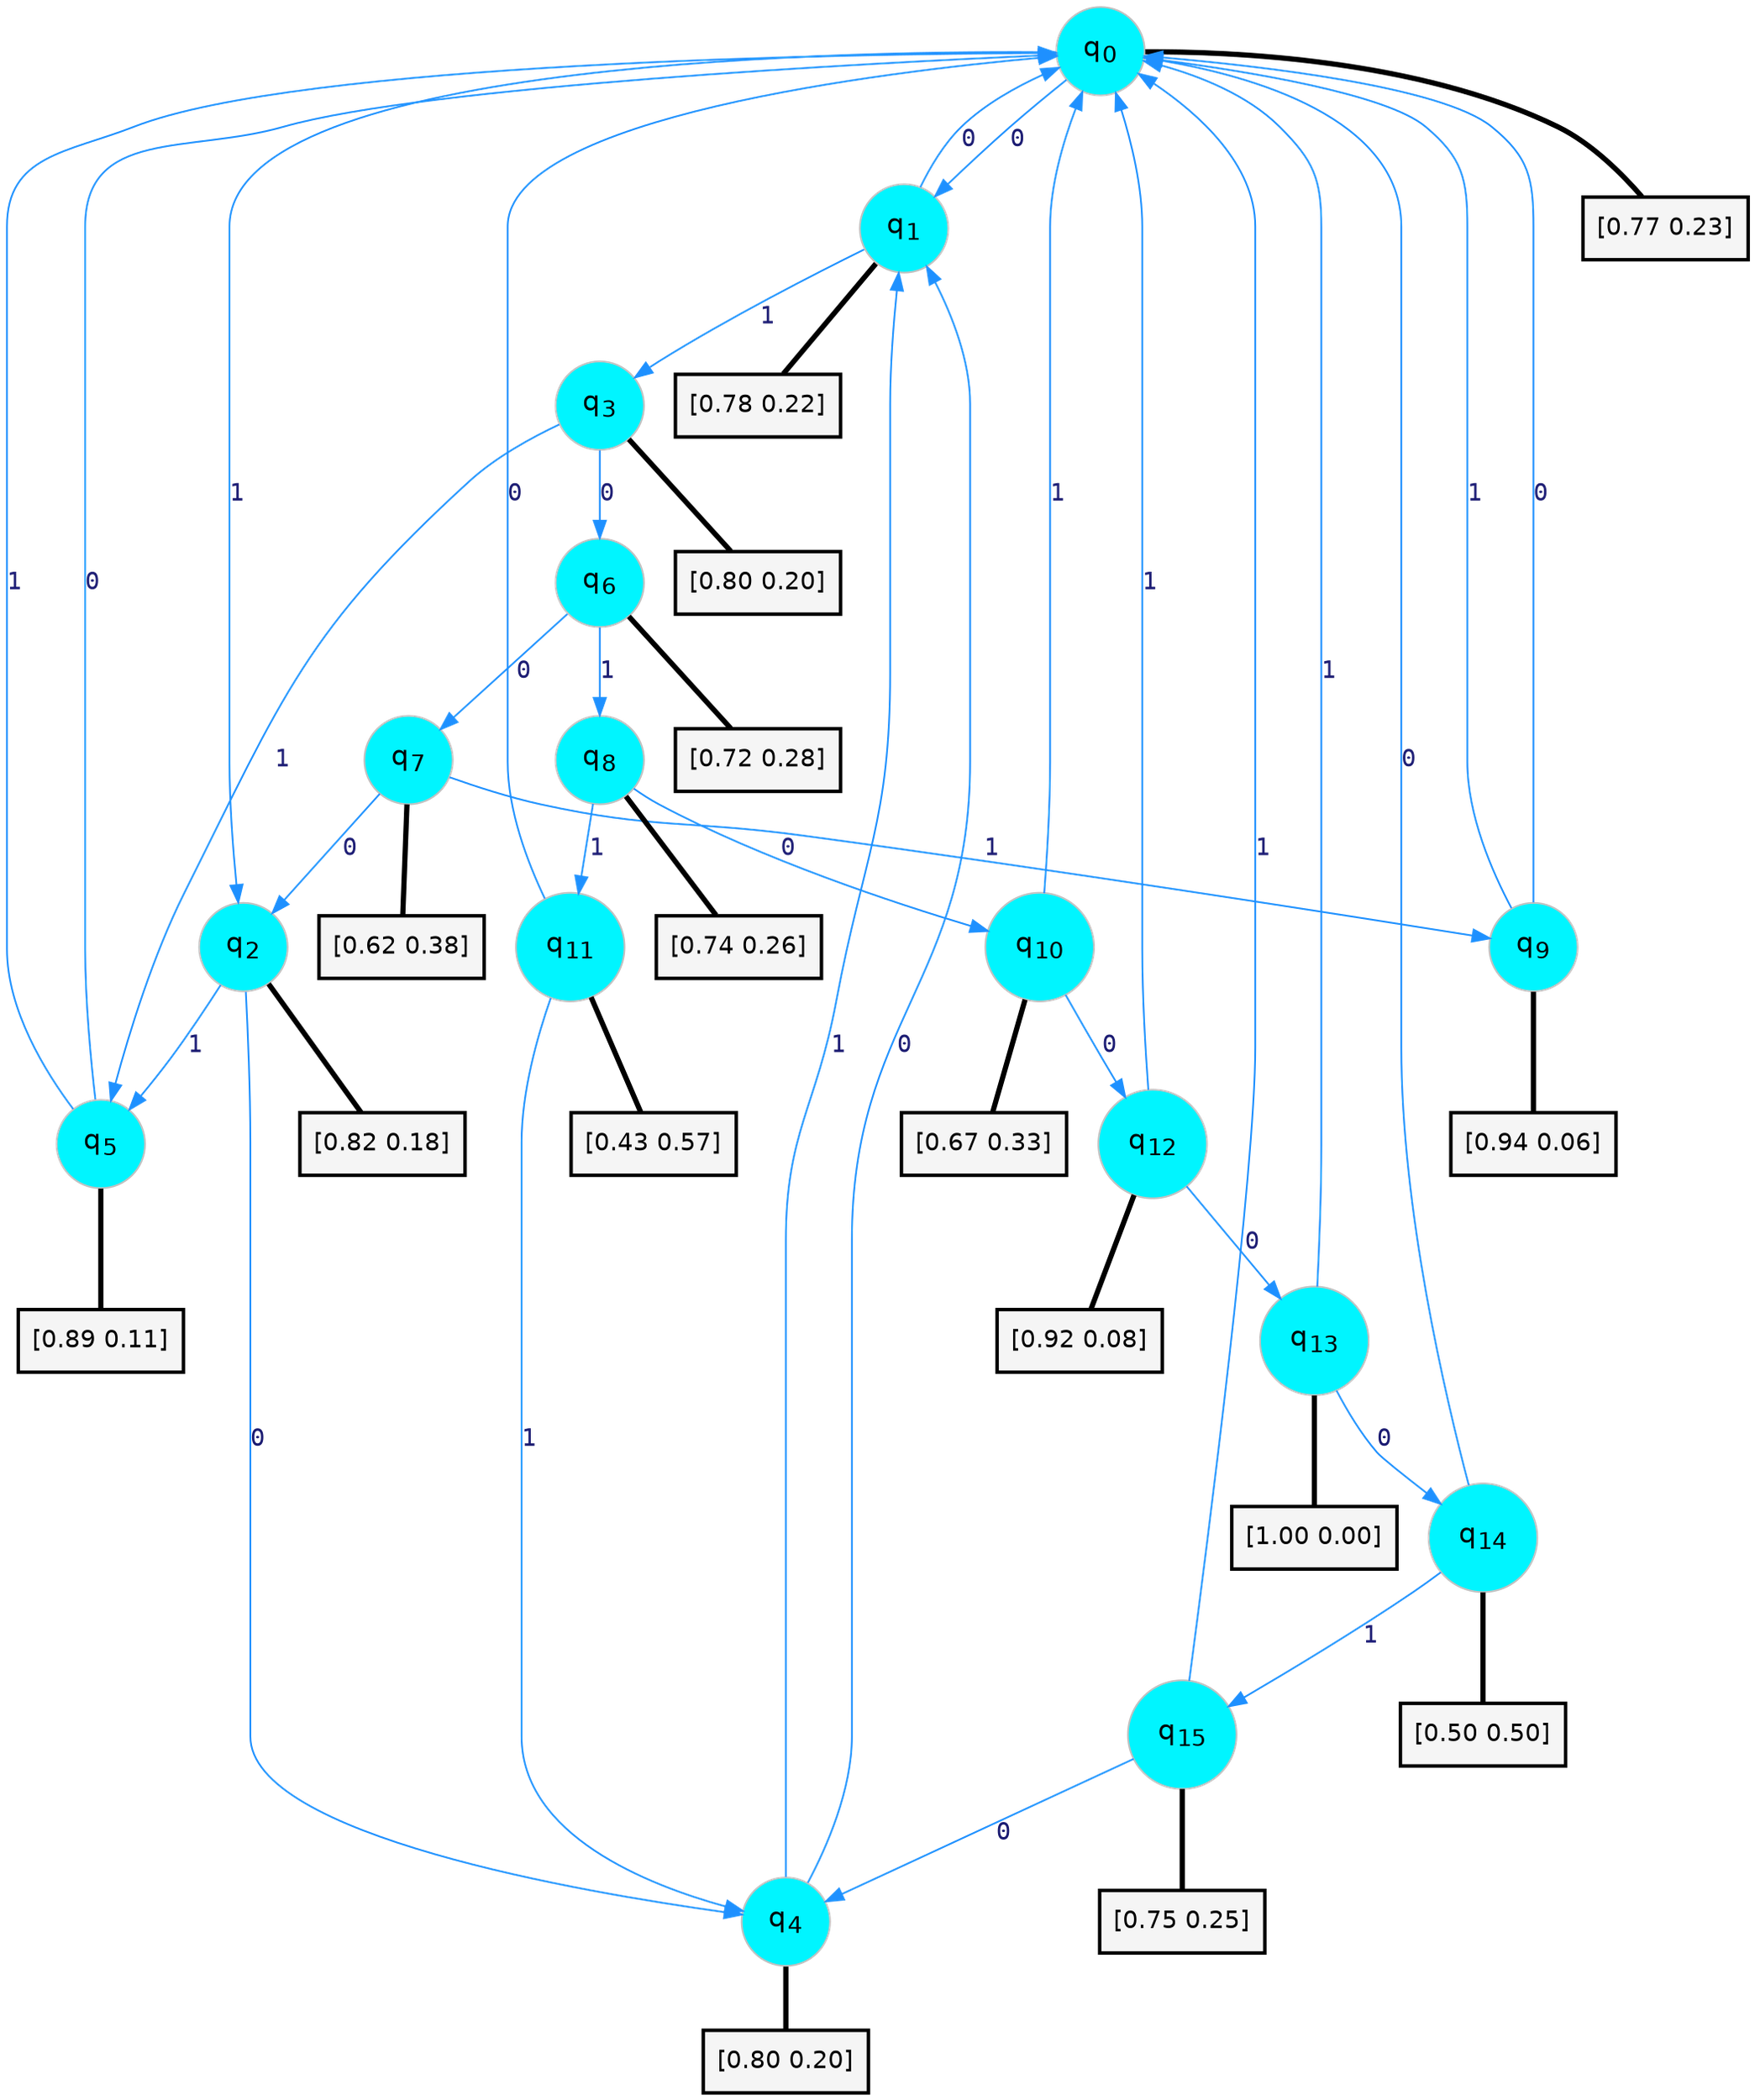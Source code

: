 digraph G {
graph [
bgcolor=transparent, dpi=300, rankdir=TD, size="40,25"];
node [
color=gray, fillcolor=turquoise1, fontcolor=black, fontname=Helvetica, fontsize=16, fontweight=bold, shape=circle, style=filled];
edge [
arrowsize=1, color=dodgerblue1, fontcolor=midnightblue, fontname=courier, fontweight=bold, penwidth=1, style=solid, weight=20];
0[label=<q<SUB>0</SUB>>];
1[label=<q<SUB>1</SUB>>];
2[label=<q<SUB>2</SUB>>];
3[label=<q<SUB>3</SUB>>];
4[label=<q<SUB>4</SUB>>];
5[label=<q<SUB>5</SUB>>];
6[label=<q<SUB>6</SUB>>];
7[label=<q<SUB>7</SUB>>];
8[label=<q<SUB>8</SUB>>];
9[label=<q<SUB>9</SUB>>];
10[label=<q<SUB>10</SUB>>];
11[label=<q<SUB>11</SUB>>];
12[label=<q<SUB>12</SUB>>];
13[label=<q<SUB>13</SUB>>];
14[label=<q<SUB>14</SUB>>];
15[label=<q<SUB>15</SUB>>];
16[label="[0.77 0.23]", shape=box,fontcolor=black, fontname=Helvetica, fontsize=14, penwidth=2, fillcolor=whitesmoke,color=black];
17[label="[0.78 0.22]", shape=box,fontcolor=black, fontname=Helvetica, fontsize=14, penwidth=2, fillcolor=whitesmoke,color=black];
18[label="[0.82 0.18]", shape=box,fontcolor=black, fontname=Helvetica, fontsize=14, penwidth=2, fillcolor=whitesmoke,color=black];
19[label="[0.80 0.20]", shape=box,fontcolor=black, fontname=Helvetica, fontsize=14, penwidth=2, fillcolor=whitesmoke,color=black];
20[label="[0.80 0.20]", shape=box,fontcolor=black, fontname=Helvetica, fontsize=14, penwidth=2, fillcolor=whitesmoke,color=black];
21[label="[0.89 0.11]", shape=box,fontcolor=black, fontname=Helvetica, fontsize=14, penwidth=2, fillcolor=whitesmoke,color=black];
22[label="[0.72 0.28]", shape=box,fontcolor=black, fontname=Helvetica, fontsize=14, penwidth=2, fillcolor=whitesmoke,color=black];
23[label="[0.62 0.38]", shape=box,fontcolor=black, fontname=Helvetica, fontsize=14, penwidth=2, fillcolor=whitesmoke,color=black];
24[label="[0.74 0.26]", shape=box,fontcolor=black, fontname=Helvetica, fontsize=14, penwidth=2, fillcolor=whitesmoke,color=black];
25[label="[0.94 0.06]", shape=box,fontcolor=black, fontname=Helvetica, fontsize=14, penwidth=2, fillcolor=whitesmoke,color=black];
26[label="[0.67 0.33]", shape=box,fontcolor=black, fontname=Helvetica, fontsize=14, penwidth=2, fillcolor=whitesmoke,color=black];
27[label="[0.43 0.57]", shape=box,fontcolor=black, fontname=Helvetica, fontsize=14, penwidth=2, fillcolor=whitesmoke,color=black];
28[label="[0.92 0.08]", shape=box,fontcolor=black, fontname=Helvetica, fontsize=14, penwidth=2, fillcolor=whitesmoke,color=black];
29[label="[1.00 0.00]", shape=box,fontcolor=black, fontname=Helvetica, fontsize=14, penwidth=2, fillcolor=whitesmoke,color=black];
30[label="[0.50 0.50]", shape=box,fontcolor=black, fontname=Helvetica, fontsize=14, penwidth=2, fillcolor=whitesmoke,color=black];
31[label="[0.75 0.25]", shape=box,fontcolor=black, fontname=Helvetica, fontsize=14, penwidth=2, fillcolor=whitesmoke,color=black];
0->1 [label=0];
0->2 [label=1];
0->16 [arrowhead=none, penwidth=3,color=black];
1->0 [label=0];
1->3 [label=1];
1->17 [arrowhead=none, penwidth=3,color=black];
2->4 [label=0];
2->5 [label=1];
2->18 [arrowhead=none, penwidth=3,color=black];
3->6 [label=0];
3->5 [label=1];
3->19 [arrowhead=none, penwidth=3,color=black];
4->1 [label=0];
4->1 [label=1];
4->20 [arrowhead=none, penwidth=3,color=black];
5->0 [label=0];
5->0 [label=1];
5->21 [arrowhead=none, penwidth=3,color=black];
6->7 [label=0];
6->8 [label=1];
6->22 [arrowhead=none, penwidth=3,color=black];
7->2 [label=0];
7->9 [label=1];
7->23 [arrowhead=none, penwidth=3,color=black];
8->10 [label=0];
8->11 [label=1];
8->24 [arrowhead=none, penwidth=3,color=black];
9->0 [label=0];
9->0 [label=1];
9->25 [arrowhead=none, penwidth=3,color=black];
10->12 [label=0];
10->0 [label=1];
10->26 [arrowhead=none, penwidth=3,color=black];
11->0 [label=0];
11->4 [label=1];
11->27 [arrowhead=none, penwidth=3,color=black];
12->13 [label=0];
12->0 [label=1];
12->28 [arrowhead=none, penwidth=3,color=black];
13->14 [label=0];
13->0 [label=1];
13->29 [arrowhead=none, penwidth=3,color=black];
14->0 [label=0];
14->15 [label=1];
14->30 [arrowhead=none, penwidth=3,color=black];
15->4 [label=0];
15->0 [label=1];
15->31 [arrowhead=none, penwidth=3,color=black];
}
